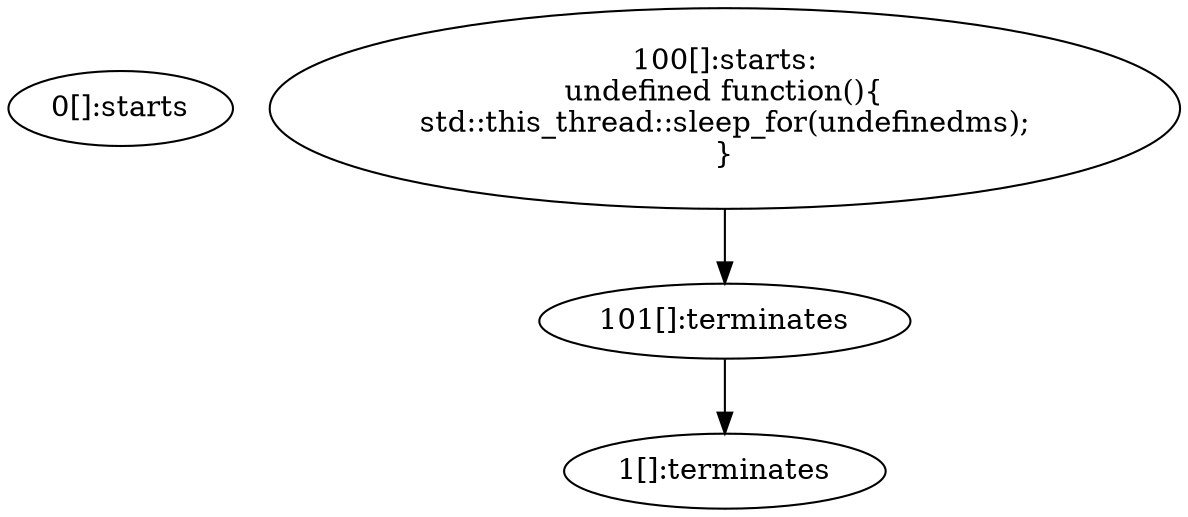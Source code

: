 digraph G {
  "0" [label="0[]:starts" shape="ellipse" ];
  "1" [label="1[]:terminates" shape="ellipse" ];
  "100" [label="100[]:starts:
undefined function(){
std::this_thread::sleep_for(undefinedms);
}" shape="ellipse" ];
  "101" [label="101[]:terminates" shape="ellipse" ];
  "101" -> "1" [label=""];
  "100" -> "101" [label=""];
}